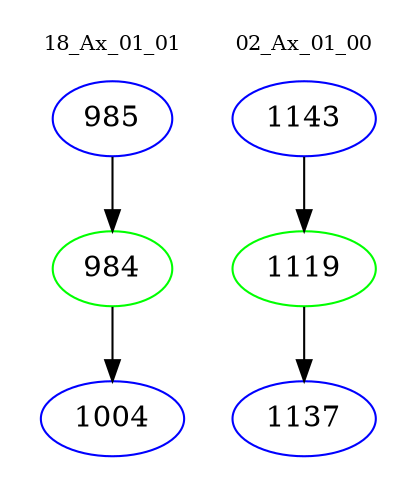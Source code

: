 digraph{
subgraph cluster_0 {
color = white
label = "18_Ax_01_01";
fontsize=10;
T0_985 [label="985", color="blue"]
T0_985 -> T0_984 [color="black"]
T0_984 [label="984", color="green"]
T0_984 -> T0_1004 [color="black"]
T0_1004 [label="1004", color="blue"]
}
subgraph cluster_1 {
color = white
label = "02_Ax_01_00";
fontsize=10;
T1_1143 [label="1143", color="blue"]
T1_1143 -> T1_1119 [color="black"]
T1_1119 [label="1119", color="green"]
T1_1119 -> T1_1137 [color="black"]
T1_1137 [label="1137", color="blue"]
}
}
